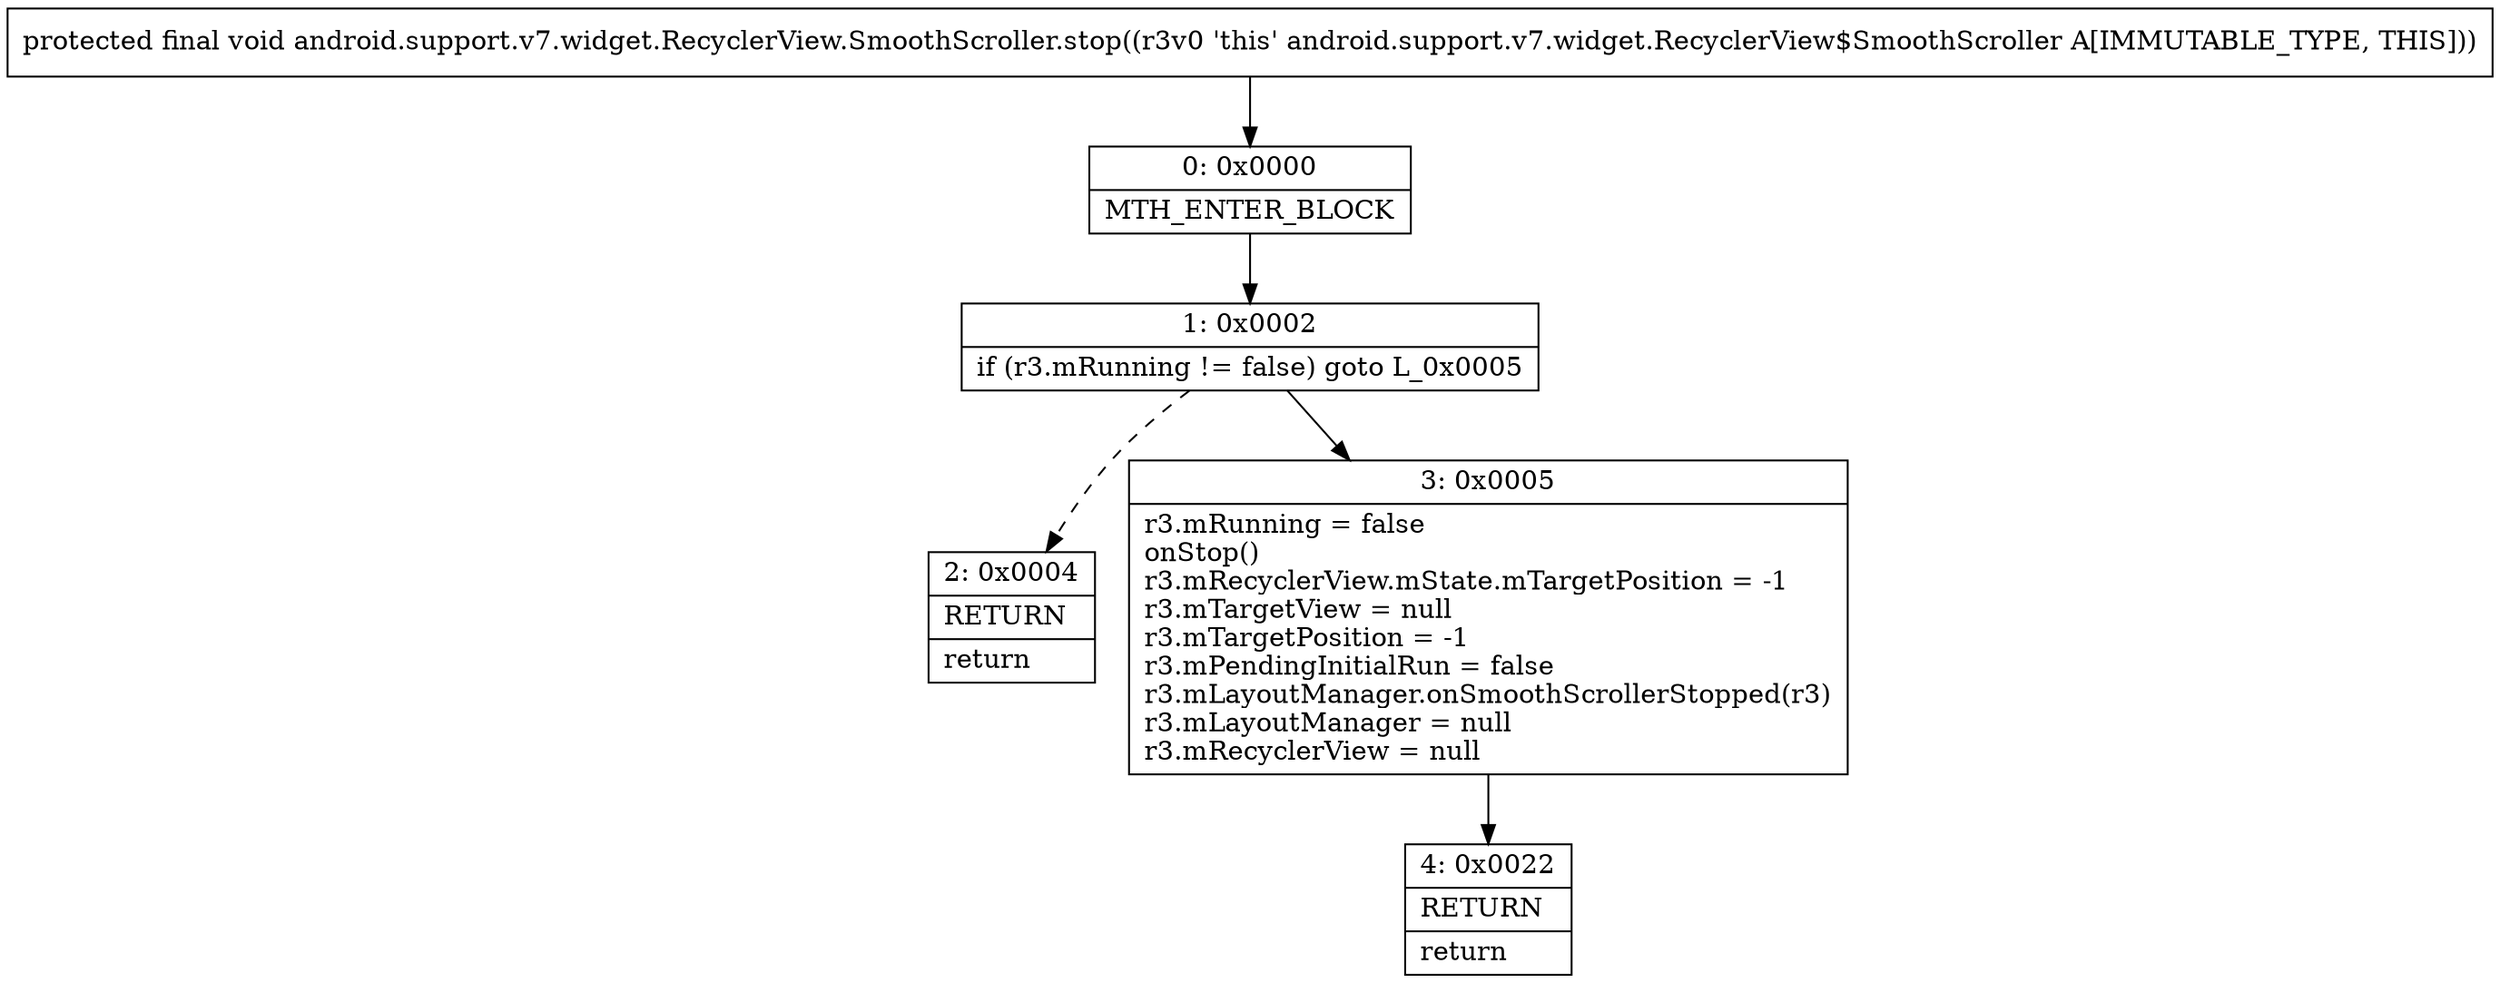 digraph "CFG forandroid.support.v7.widget.RecyclerView.SmoothScroller.stop()V" {
Node_0 [shape=record,label="{0\:\ 0x0000|MTH_ENTER_BLOCK\l}"];
Node_1 [shape=record,label="{1\:\ 0x0002|if (r3.mRunning != false) goto L_0x0005\l}"];
Node_2 [shape=record,label="{2\:\ 0x0004|RETURN\l|return\l}"];
Node_3 [shape=record,label="{3\:\ 0x0005|r3.mRunning = false\lonStop()\lr3.mRecyclerView.mState.mTargetPosition = \-1\lr3.mTargetView = null\lr3.mTargetPosition = \-1\lr3.mPendingInitialRun = false\lr3.mLayoutManager.onSmoothScrollerStopped(r3)\lr3.mLayoutManager = null\lr3.mRecyclerView = null\l}"];
Node_4 [shape=record,label="{4\:\ 0x0022|RETURN\l|return\l}"];
MethodNode[shape=record,label="{protected final void android.support.v7.widget.RecyclerView.SmoothScroller.stop((r3v0 'this' android.support.v7.widget.RecyclerView$SmoothScroller A[IMMUTABLE_TYPE, THIS])) }"];
MethodNode -> Node_0;
Node_0 -> Node_1;
Node_1 -> Node_2[style=dashed];
Node_1 -> Node_3;
Node_3 -> Node_4;
}

